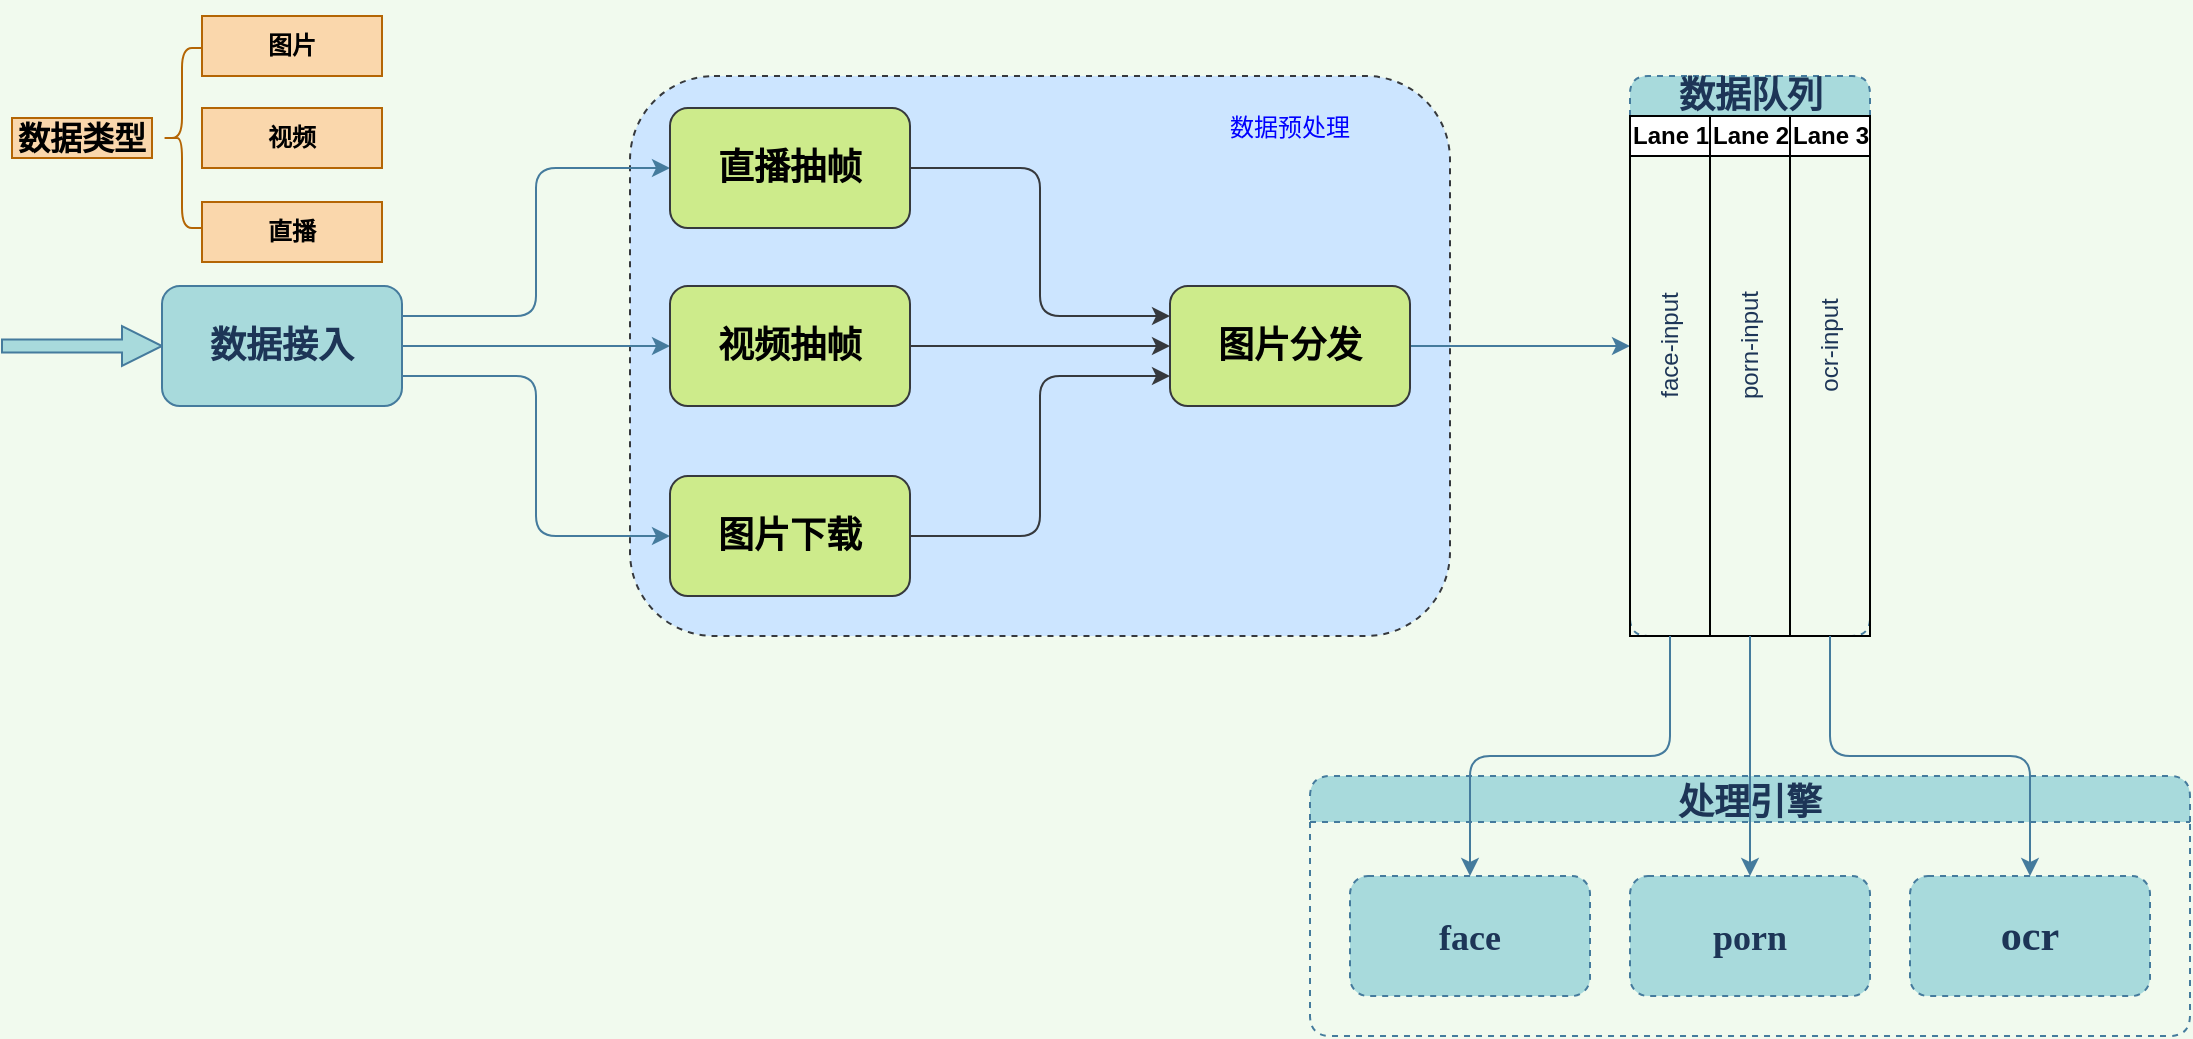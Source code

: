 <mxfile version="13.10.4" type="github">
  <diagram id="h1go9skNZxWVvWuTAxgh" name="Page-1">
    <mxGraphModel dx="2522" dy="450" grid="1" gridSize="10" guides="1" tooltips="1" connect="1" arrows="1" fold="1" page="1" pageScale="1" pageWidth="827" pageHeight="1169" background="#F1FAEE" math="0" shadow="0">
      <root>
        <mxCell id="0" />
        <mxCell id="1" parent="0" />
        <mxCell id="0IOBR0UWIJ8B12urthg3-31" value="" style="whiteSpace=wrap;html=1;rounded=1;sketch=0;strokeColor=#36393d;fillColor=#cce5ff;dashed=1;shadow=0;glass=0;" vertex="1" parent="1">
          <mxGeometry x="-1340" y="140" width="410" height="280" as="geometry" />
        </mxCell>
        <mxCell id="0IOBR0UWIJ8B12urthg3-5" value="" style="html=1;shadow=0;dashed=0;align=center;verticalAlign=middle;shape=mxgraph.arrows2.arrow;dy=0.67;dx=20;notch=0;rounded=0;sketch=0;strokeColor=#457B9D;fillColor=#A8DADC;fontColor=#1D3557;" vertex="1" parent="1">
          <mxGeometry x="-1654" y="265" width="80" height="20" as="geometry" />
        </mxCell>
        <mxCell id="0IOBR0UWIJ8B12urthg3-24" style="edgeStyle=orthogonalEdgeStyle;curved=0;rounded=1;sketch=0;orthogonalLoop=1;jettySize=auto;html=1;exitX=1;exitY=0.75;exitDx=0;exitDy=0;entryX=0;entryY=0.5;entryDx=0;entryDy=0;strokeColor=#457B9D;fillColor=#A8DADC;fontColor=#1D3557;" edge="1" parent="1" source="0IOBR0UWIJ8B12urthg3-6" target="0IOBR0UWIJ8B12urthg3-22">
          <mxGeometry relative="1" as="geometry" />
        </mxCell>
        <mxCell id="0IOBR0UWIJ8B12urthg3-25" style="edgeStyle=orthogonalEdgeStyle;curved=0;rounded=1;sketch=0;orthogonalLoop=1;jettySize=auto;html=1;exitX=1;exitY=0.25;exitDx=0;exitDy=0;entryX=0;entryY=0.5;entryDx=0;entryDy=0;strokeColor=#457B9D;fillColor=#A8DADC;fontColor=#1D3557;" edge="1" parent="1" source="0IOBR0UWIJ8B12urthg3-6" target="0IOBR0UWIJ8B12urthg3-21">
          <mxGeometry relative="1" as="geometry" />
        </mxCell>
        <mxCell id="0IOBR0UWIJ8B12urthg3-26" style="edgeStyle=orthogonalEdgeStyle;curved=0;rounded=1;sketch=0;orthogonalLoop=1;jettySize=auto;html=1;exitX=1;exitY=0.5;exitDx=0;exitDy=0;entryX=0;entryY=0.5;entryDx=0;entryDy=0;strokeColor=#457B9D;fillColor=#A8DADC;fontColor=#1D3557;" edge="1" parent="1" source="0IOBR0UWIJ8B12urthg3-6" target="0IOBR0UWIJ8B12urthg3-19">
          <mxGeometry relative="1" as="geometry" />
        </mxCell>
        <mxCell id="0IOBR0UWIJ8B12urthg3-6" value="&lt;h4&gt;&lt;font style=&quot;font-size: 18px&quot; face=&quot;Verdana&quot;&gt;数据接入&lt;/font&gt;&lt;/h4&gt;" style="rounded=1;whiteSpace=wrap;html=1;sketch=0;strokeColor=#457B9D;fillColor=#A8DADC;fontColor=#1D3557;" vertex="1" parent="1">
          <mxGeometry x="-1574" y="245" width="120" height="60" as="geometry" />
        </mxCell>
        <mxCell id="0IOBR0UWIJ8B12urthg3-7" value="" style="shape=curlyBracket;whiteSpace=wrap;html=1;rounded=1;sketch=0;strokeColor=#b46504;fillColor=#fad7ac;size=0.5;" vertex="1" parent="1">
          <mxGeometry x="-1574" y="126" width="20" height="90" as="geometry" />
        </mxCell>
        <mxCell id="0IOBR0UWIJ8B12urthg3-13" value="&lt;h4&gt;图片&lt;/h4&gt;" style="rounded=0;whiteSpace=wrap;html=1;sketch=0;strokeColor=#b46504;fillColor=#fad7ac;" vertex="1" parent="1">
          <mxGeometry x="-1554" y="110" width="90" height="30" as="geometry" />
        </mxCell>
        <mxCell id="0IOBR0UWIJ8B12urthg3-14" value="&lt;h4&gt;视频&lt;/h4&gt;" style="rounded=0;whiteSpace=wrap;html=1;sketch=0;strokeColor=#b46504;fillColor=#fad7ac;" vertex="1" parent="1">
          <mxGeometry x="-1554" y="156" width="90" height="30" as="geometry" />
        </mxCell>
        <mxCell id="0IOBR0UWIJ8B12urthg3-15" value="&lt;h4&gt;直播&lt;/h4&gt;" style="rounded=0;whiteSpace=wrap;html=1;sketch=0;strokeColor=#b46504;fillColor=#fad7ac;" vertex="1" parent="1">
          <mxGeometry x="-1554" y="203" width="90" height="30" as="geometry" />
        </mxCell>
        <mxCell id="0IOBR0UWIJ8B12urthg3-18" value="&lt;h3&gt;&lt;font style=&quot;font-size: 16px&quot;&gt;数据类型&lt;/font&gt;&lt;/h3&gt;" style="text;html=1;strokeColor=#b46504;fillColor=#fad7ac;align=center;verticalAlign=middle;whiteSpace=wrap;rounded=0;sketch=0;" vertex="1" parent="1">
          <mxGeometry x="-1649" y="161" width="70" height="20" as="geometry" />
        </mxCell>
        <mxCell id="0IOBR0UWIJ8B12urthg3-30" style="edgeStyle=orthogonalEdgeStyle;curved=0;rounded=1;sketch=0;orthogonalLoop=1;jettySize=auto;html=1;exitX=1;exitY=0.5;exitDx=0;exitDy=0;entryX=0;entryY=0.5;entryDx=0;entryDy=0;strokeColor=#36393d;fillColor=#cdeb8b;fontColor=#1D3557;" edge="1" parent="1" source="0IOBR0UWIJ8B12urthg3-19" target="0IOBR0UWIJ8B12urthg3-27">
          <mxGeometry relative="1" as="geometry" />
        </mxCell>
        <mxCell id="0IOBR0UWIJ8B12urthg3-19" value="&lt;h3 style=&quot;font-size: 18px&quot;&gt;视频抽帧&lt;/h3&gt;" style="rounded=1;whiteSpace=wrap;html=1;sketch=0;strokeColor=#36393d;fillColor=#cdeb8b;" vertex="1" parent="1">
          <mxGeometry x="-1320" y="245" width="120" height="60" as="geometry" />
        </mxCell>
        <mxCell id="0IOBR0UWIJ8B12urthg3-28" style="edgeStyle=orthogonalEdgeStyle;curved=0;rounded=1;sketch=0;orthogonalLoop=1;jettySize=auto;html=1;exitX=1;exitY=0.5;exitDx=0;exitDy=0;entryX=0;entryY=0.25;entryDx=0;entryDy=0;strokeColor=#36393d;fillColor=#cdeb8b;fontColor=#1D3557;" edge="1" parent="1" source="0IOBR0UWIJ8B12urthg3-21" target="0IOBR0UWIJ8B12urthg3-27">
          <mxGeometry relative="1" as="geometry" />
        </mxCell>
        <mxCell id="0IOBR0UWIJ8B12urthg3-21" value="&lt;h3 style=&quot;font-size: 18px&quot;&gt;直播抽帧&lt;/h3&gt;" style="rounded=1;whiteSpace=wrap;html=1;sketch=0;strokeColor=#36393d;fillColor=#cdeb8b;" vertex="1" parent="1">
          <mxGeometry x="-1320" y="156" width="120" height="60" as="geometry" />
        </mxCell>
        <mxCell id="0IOBR0UWIJ8B12urthg3-29" style="edgeStyle=orthogonalEdgeStyle;curved=0;rounded=1;sketch=0;orthogonalLoop=1;jettySize=auto;html=1;exitX=1;exitY=0.5;exitDx=0;exitDy=0;entryX=0;entryY=0.75;entryDx=0;entryDy=0;strokeColor=#36393d;fillColor=#cdeb8b;fontColor=#1D3557;" edge="1" parent="1" source="0IOBR0UWIJ8B12urthg3-22" target="0IOBR0UWIJ8B12urthg3-27">
          <mxGeometry relative="1" as="geometry" />
        </mxCell>
        <mxCell id="0IOBR0UWIJ8B12urthg3-22" value="&lt;h3 style=&quot;font-size: 18px&quot;&gt;图片下载&lt;/h3&gt;" style="rounded=1;whiteSpace=wrap;html=1;sketch=0;strokeColor=#36393d;fillColor=#cdeb8b;" vertex="1" parent="1">
          <mxGeometry x="-1320" y="340" width="120" height="60" as="geometry" />
        </mxCell>
        <mxCell id="0IOBR0UWIJ8B12urthg3-43" style="edgeStyle=orthogonalEdgeStyle;curved=0;rounded=1;sketch=0;orthogonalLoop=1;jettySize=auto;html=1;strokeColor=#457B9D;fillColor=#A8DADC;fontColor=#1D3557;" edge="1" parent="1" source="0IOBR0UWIJ8B12urthg3-27">
          <mxGeometry relative="1" as="geometry">
            <mxPoint x="-840" y="275" as="targetPoint" />
          </mxGeometry>
        </mxCell>
        <mxCell id="0IOBR0UWIJ8B12urthg3-27" value="&lt;h3 style=&quot;font-size: 18px&quot;&gt;图片分发&lt;/h3&gt;" style="rounded=1;whiteSpace=wrap;html=1;sketch=0;strokeColor=#36393d;fillColor=#cdeb8b;" vertex="1" parent="1">
          <mxGeometry x="-1070" y="245" width="120" height="60" as="geometry" />
        </mxCell>
        <mxCell id="0IOBR0UWIJ8B12urthg3-34" value="&lt;font color=&quot;#0000ff&quot;&gt;数据预处理&lt;/font&gt;" style="text;html=1;strokeColor=none;fillColor=none;align=center;verticalAlign=middle;whiteSpace=wrap;rounded=0;shadow=0;glass=0;dashed=1;sketch=0;fontColor=#1D3557;" vertex="1" parent="1">
          <mxGeometry x="-1045" y="156" width="70" height="20" as="geometry" />
        </mxCell>
        <mxCell id="0IOBR0UWIJ8B12urthg3-39" value="&lt;h3&gt;&lt;font style=&quot;font-size: 18px&quot; face=&quot;Verdana&quot;&gt;数据队列&lt;/font&gt;&lt;/h3&gt;" style="swimlane;html=1;childLayout=stackLayout;resizeParent=1;resizeParentMax=0;startSize=20;rounded=1;shadow=0;glass=0;dashed=1;sketch=0;strokeColor=#457B9D;fillColor=#A8DADC;fontColor=#1D3557;" vertex="1" parent="1">
          <mxGeometry x="-840" y="140" width="120" height="280" as="geometry" />
        </mxCell>
        <mxCell id="0IOBR0UWIJ8B12urthg3-40" value="Lane 1" style="swimlane;html=1;startSize=20;" vertex="1" parent="0IOBR0UWIJ8B12urthg3-39">
          <mxGeometry y="20" width="40" height="260" as="geometry" />
        </mxCell>
        <mxCell id="0IOBR0UWIJ8B12urthg3-44" value="face-input" style="text;html=1;align=center;verticalAlign=middle;resizable=0;points=[];autosize=1;fontColor=#1D3557;horizontal=0;" vertex="1" parent="0IOBR0UWIJ8B12urthg3-40">
          <mxGeometry x="5" y="85" width="30" height="60" as="geometry" />
        </mxCell>
        <mxCell id="0IOBR0UWIJ8B12urthg3-41" value="Lane 2" style="swimlane;html=1;startSize=20;" vertex="1" parent="0IOBR0UWIJ8B12urthg3-39">
          <mxGeometry x="40" y="20" width="40" height="260" as="geometry" />
        </mxCell>
        <mxCell id="0IOBR0UWIJ8B12urthg3-45" value="porn-input" style="text;html=1;align=center;verticalAlign=middle;resizable=0;points=[];autosize=1;fontColor=#1D3557;horizontal=0;" vertex="1" parent="0IOBR0UWIJ8B12urthg3-41">
          <mxGeometry x="5" y="85" width="30" height="60" as="geometry" />
        </mxCell>
        <mxCell id="0IOBR0UWIJ8B12urthg3-42" value="Lane 3" style="swimlane;html=1;startSize=20;" vertex="1" parent="0IOBR0UWIJ8B12urthg3-39">
          <mxGeometry x="80" y="20" width="40" height="260" as="geometry" />
        </mxCell>
        <mxCell id="0IOBR0UWIJ8B12urthg3-46" value="ocr-input" style="text;html=1;align=center;verticalAlign=middle;resizable=0;points=[];autosize=1;fontColor=#1D3557;horizontal=0;" vertex="1" parent="0IOBR0UWIJ8B12urthg3-42">
          <mxGeometry x="5" y="90" width="30" height="50" as="geometry" />
        </mxCell>
        <mxCell id="0IOBR0UWIJ8B12urthg3-47" value="处理引擎" style="swimlane;rounded=1;shadow=0;glass=0;dashed=1;sketch=0;strokeColor=#457B9D;fillColor=#A8DADC;fontColor=#1D3557;fontSize=18;fontFamily=Verdana;" vertex="1" parent="1">
          <mxGeometry x="-1000" y="490" width="440" height="130" as="geometry" />
        </mxCell>
        <mxCell id="0IOBR0UWIJ8B12urthg3-48" value="&lt;h3&gt;&lt;font style=&quot;font-size: 18px&quot;&gt;face&lt;/font&gt;&lt;/h3&gt;" style="rounded=1;whiteSpace=wrap;html=1;shadow=0;glass=0;dashed=1;sketch=0;strokeColor=#457B9D;fillColor=#A8DADC;fontFamily=Verdana;fontSize=18;fontColor=#1D3557;" vertex="1" parent="0IOBR0UWIJ8B12urthg3-47">
          <mxGeometry x="20" y="50" width="120" height="60" as="geometry" />
        </mxCell>
        <mxCell id="0IOBR0UWIJ8B12urthg3-49" value="&lt;h3&gt;&lt;font style=&quot;font-size: 18px&quot;&gt;porn&lt;/font&gt;&lt;/h3&gt;" style="rounded=1;whiteSpace=wrap;html=1;shadow=0;glass=0;dashed=1;sketch=0;strokeColor=#457B9D;fillColor=#A8DADC;fontFamily=Verdana;fontSize=18;fontColor=#1D3557;" vertex="1" parent="0IOBR0UWIJ8B12urthg3-47">
          <mxGeometry x="160" y="50" width="120" height="60" as="geometry" />
        </mxCell>
        <mxCell id="0IOBR0UWIJ8B12urthg3-50" value="&lt;h3&gt;ocr&lt;/h3&gt;" style="rounded=1;whiteSpace=wrap;html=1;shadow=0;glass=0;dashed=1;sketch=0;strokeColor=#457B9D;fillColor=#A8DADC;fontFamily=Verdana;fontSize=18;fontColor=#1D3557;" vertex="1" parent="0IOBR0UWIJ8B12urthg3-47">
          <mxGeometry x="300" y="50" width="120" height="60" as="geometry" />
        </mxCell>
        <mxCell id="0IOBR0UWIJ8B12urthg3-51" style="edgeStyle=orthogonalEdgeStyle;curved=0;rounded=1;sketch=0;orthogonalLoop=1;jettySize=auto;html=1;exitX=0.5;exitY=1;exitDx=0;exitDy=0;entryX=0.5;entryY=0;entryDx=0;entryDy=0;strokeColor=#457B9D;fillColor=#A8DADC;fontFamily=Verdana;fontSize=18;fontColor=#1D3557;" edge="1" parent="1" source="0IOBR0UWIJ8B12urthg3-40" target="0IOBR0UWIJ8B12urthg3-48">
          <mxGeometry relative="1" as="geometry" />
        </mxCell>
        <mxCell id="0IOBR0UWIJ8B12urthg3-52" style="edgeStyle=orthogonalEdgeStyle;curved=0;rounded=1;sketch=0;orthogonalLoop=1;jettySize=auto;html=1;exitX=0.5;exitY=1;exitDx=0;exitDy=0;entryX=0.5;entryY=0;entryDx=0;entryDy=0;strokeColor=#457B9D;fillColor=#A8DADC;fontFamily=Verdana;fontSize=18;fontColor=#1D3557;" edge="1" parent="1" source="0IOBR0UWIJ8B12urthg3-41" target="0IOBR0UWIJ8B12urthg3-49">
          <mxGeometry relative="1" as="geometry" />
        </mxCell>
        <mxCell id="0IOBR0UWIJ8B12urthg3-53" style="edgeStyle=orthogonalEdgeStyle;curved=0;rounded=1;sketch=0;orthogonalLoop=1;jettySize=auto;html=1;exitX=0.5;exitY=1;exitDx=0;exitDy=0;strokeColor=#457B9D;fillColor=#A8DADC;fontFamily=Verdana;fontSize=18;fontColor=#1D3557;" edge="1" parent="1" source="0IOBR0UWIJ8B12urthg3-42" target="0IOBR0UWIJ8B12urthg3-50">
          <mxGeometry relative="1" as="geometry" />
        </mxCell>
      </root>
    </mxGraphModel>
  </diagram>
</mxfile>
